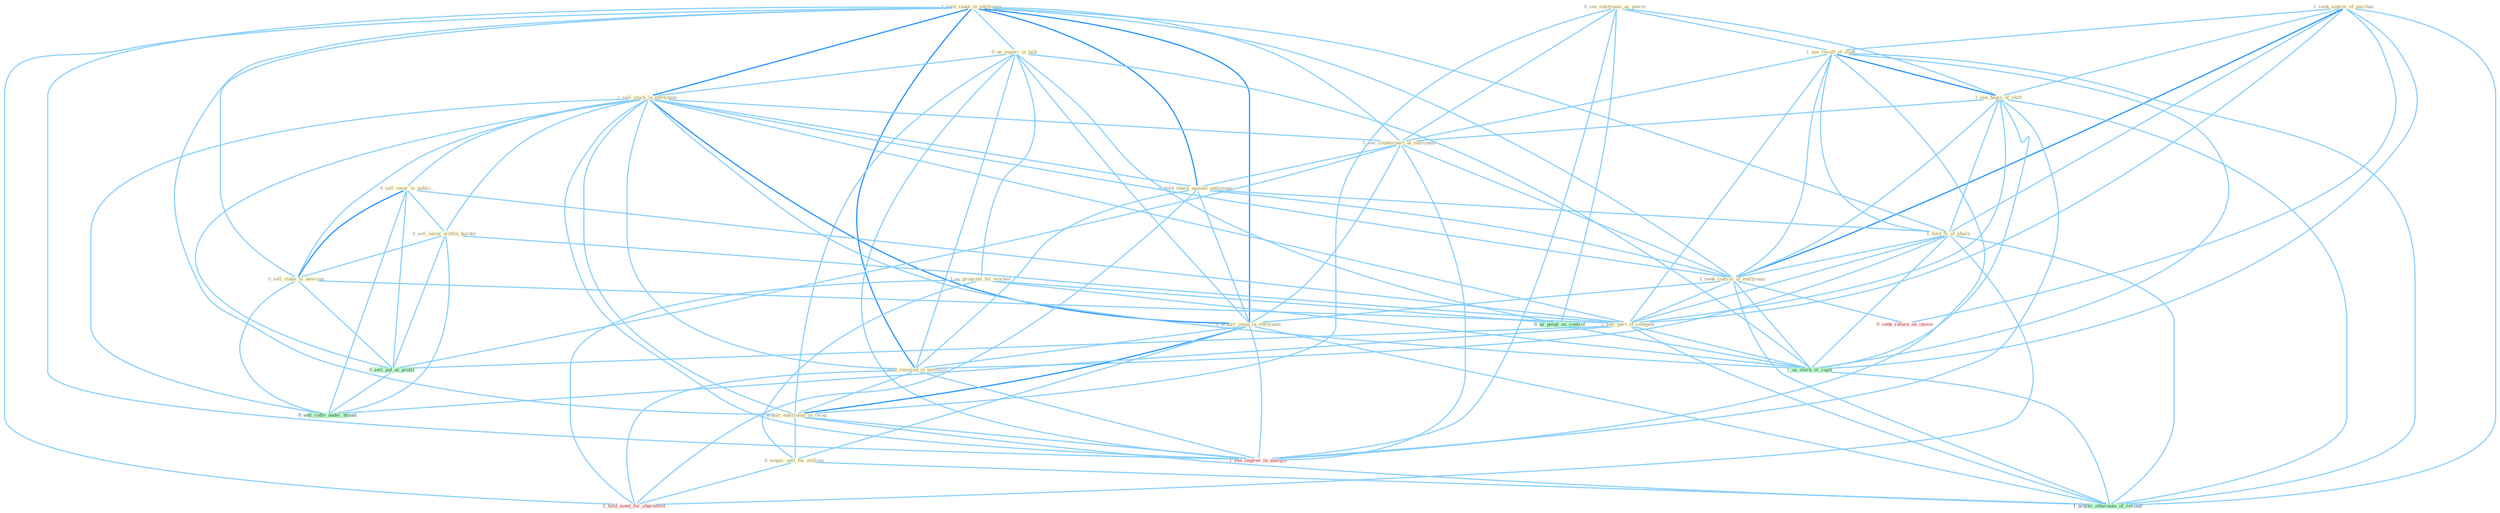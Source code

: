Graph G{ 
    node
    [shape=polygon,style=filled,width=.5,height=.06,color="#BDFCC9",fixedsize=true,fontsize=4,
    fontcolor="#2f4f4f"];
    {node
    [color="#ffffe0", fontcolor="#8b7d6b"] "1_seek_approv_of_purchas " "0_see_entitynam_as_power " "1_hold_stake_in_entitynam " "0_us_experi_in_talk " "1_see_result_of_studi " "1_sell_stock_in_entitynam " "1_see_begin_of_shift " "0_sell_insur_to_public " "0_sell_secur_within_border " "1_us_program_for_worker " "1_see_counterpart_at_entitynam " "0_hold_share_against_entitynam " "1_hold_%_of_share " "0_sell_stake_to_newcom " "1_seek_control_of_entitynam " "0_acquir_imag_in_entitynam " "0_hold_remaind_in_portfolio " "1_sell_part_of_compani " "0_acquir_entitynam_in_swap " "0_acquir_unit_for_million "}
{node [color="#fff0f5", fontcolor="#b22222"] "0_seek_return_on_invest " "1_see_improv_in_margin " "1_hold_meet_for_sharehold "}
edge [color="#B0E2FF"];

	"1_seek_approv_of_purchas " -- "1_see_result_of_studi " [w="1", color="#87cefa" ];
	"1_seek_approv_of_purchas " -- "1_see_begin_of_shift " [w="1", color="#87cefa" ];
	"1_seek_approv_of_purchas " -- "1_hold_%_of_share " [w="1", color="#87cefa" ];
	"1_seek_approv_of_purchas " -- "1_seek_control_of_entitynam " [w="2", color="#1e90ff" , len=0.8];
	"1_seek_approv_of_purchas " -- "1_sell_part_of_compani " [w="1", color="#87cefa" ];
	"1_seek_approv_of_purchas " -- "0_seek_return_on_invest " [w="1", color="#87cefa" ];
	"1_seek_approv_of_purchas " -- "1_us_stock_of_capit " [w="1", color="#87cefa" ];
	"1_seek_approv_of_purchas " -- "1_acquir_othernum_of_restaur " [w="1", color="#87cefa" ];
	"0_see_entitynam_as_power " -- "1_see_result_of_studi " [w="1", color="#87cefa" ];
	"0_see_entitynam_as_power " -- "1_see_begin_of_shift " [w="1", color="#87cefa" ];
	"0_see_entitynam_as_power " -- "1_see_counterpart_at_entitynam " [w="1", color="#87cefa" ];
	"0_see_entitynam_as_power " -- "0_acquir_entitynam_in_swap " [w="1", color="#87cefa" ];
	"0_see_entitynam_as_power " -- "0_us_peopl_as_control " [w="1", color="#87cefa" ];
	"0_see_entitynam_as_power " -- "1_see_improv_in_margin " [w="1", color="#87cefa" ];
	"1_hold_stake_in_entitynam " -- "0_us_experi_in_talk " [w="1", color="#87cefa" ];
	"1_hold_stake_in_entitynam " -- "1_sell_stock_in_entitynam " [w="2", color="#1e90ff" , len=0.8];
	"1_hold_stake_in_entitynam " -- "1_see_counterpart_at_entitynam " [w="1", color="#87cefa" ];
	"1_hold_stake_in_entitynam " -- "0_hold_share_against_entitynam " [w="2", color="#1e90ff" , len=0.8];
	"1_hold_stake_in_entitynam " -- "1_hold_%_of_share " [w="1", color="#87cefa" ];
	"1_hold_stake_in_entitynam " -- "0_sell_stake_to_newcom " [w="1", color="#87cefa" ];
	"1_hold_stake_in_entitynam " -- "1_seek_control_of_entitynam " [w="1", color="#87cefa" ];
	"1_hold_stake_in_entitynam " -- "0_acquir_imag_in_entitynam " [w="2", color="#1e90ff" , len=0.8];
	"1_hold_stake_in_entitynam " -- "0_hold_remaind_in_portfolio " [w="2", color="#1e90ff" , len=0.8];
	"1_hold_stake_in_entitynam " -- "0_acquir_entitynam_in_swap " [w="1", color="#87cefa" ];
	"1_hold_stake_in_entitynam " -- "1_see_improv_in_margin " [w="1", color="#87cefa" ];
	"1_hold_stake_in_entitynam " -- "1_hold_meet_for_sharehold " [w="1", color="#87cefa" ];
	"0_us_experi_in_talk " -- "1_sell_stock_in_entitynam " [w="1", color="#87cefa" ];
	"0_us_experi_in_talk " -- "1_us_program_for_worker " [w="1", color="#87cefa" ];
	"0_us_experi_in_talk " -- "0_acquir_imag_in_entitynam " [w="1", color="#87cefa" ];
	"0_us_experi_in_talk " -- "0_hold_remaind_in_portfolio " [w="1", color="#87cefa" ];
	"0_us_experi_in_talk " -- "0_acquir_entitynam_in_swap " [w="1", color="#87cefa" ];
	"0_us_experi_in_talk " -- "0_us_peopl_as_control " [w="1", color="#87cefa" ];
	"0_us_experi_in_talk " -- "1_us_stock_of_capit " [w="1", color="#87cefa" ];
	"0_us_experi_in_talk " -- "1_see_improv_in_margin " [w="1", color="#87cefa" ];
	"1_see_result_of_studi " -- "1_see_begin_of_shift " [w="2", color="#1e90ff" , len=0.8];
	"1_see_result_of_studi " -- "1_see_counterpart_at_entitynam " [w="1", color="#87cefa" ];
	"1_see_result_of_studi " -- "1_hold_%_of_share " [w="1", color="#87cefa" ];
	"1_see_result_of_studi " -- "1_seek_control_of_entitynam " [w="1", color="#87cefa" ];
	"1_see_result_of_studi " -- "1_sell_part_of_compani " [w="1", color="#87cefa" ];
	"1_see_result_of_studi " -- "1_us_stock_of_capit " [w="1", color="#87cefa" ];
	"1_see_result_of_studi " -- "1_see_improv_in_margin " [w="1", color="#87cefa" ];
	"1_see_result_of_studi " -- "1_acquir_othernum_of_restaur " [w="1", color="#87cefa" ];
	"1_sell_stock_in_entitynam " -- "0_sell_insur_to_public " [w="1", color="#87cefa" ];
	"1_sell_stock_in_entitynam " -- "0_sell_secur_within_border " [w="1", color="#87cefa" ];
	"1_sell_stock_in_entitynam " -- "1_see_counterpart_at_entitynam " [w="1", color="#87cefa" ];
	"1_sell_stock_in_entitynam " -- "0_hold_share_against_entitynam " [w="1", color="#87cefa" ];
	"1_sell_stock_in_entitynam " -- "0_sell_stake_to_newcom " [w="1", color="#87cefa" ];
	"1_sell_stock_in_entitynam " -- "1_seek_control_of_entitynam " [w="1", color="#87cefa" ];
	"1_sell_stock_in_entitynam " -- "0_acquir_imag_in_entitynam " [w="2", color="#1e90ff" , len=0.8];
	"1_sell_stock_in_entitynam " -- "0_hold_remaind_in_portfolio " [w="1", color="#87cefa" ];
	"1_sell_stock_in_entitynam " -- "1_sell_part_of_compani " [w="1", color="#87cefa" ];
	"1_sell_stock_in_entitynam " -- "0_acquir_entitynam_in_swap " [w="1", color="#87cefa" ];
	"1_sell_stock_in_entitynam " -- "0_sell_put_at_profit " [w="1", color="#87cefa" ];
	"1_sell_stock_in_entitynam " -- "1_us_stock_of_capit " [w="1", color="#87cefa" ];
	"1_sell_stock_in_entitynam " -- "1_see_improv_in_margin " [w="1", color="#87cefa" ];
	"1_sell_stock_in_entitynam " -- "0_sell_coffe_under_brand " [w="1", color="#87cefa" ];
	"1_see_begin_of_shift " -- "1_see_counterpart_at_entitynam " [w="1", color="#87cefa" ];
	"1_see_begin_of_shift " -- "1_hold_%_of_share " [w="1", color="#87cefa" ];
	"1_see_begin_of_shift " -- "1_seek_control_of_entitynam " [w="1", color="#87cefa" ];
	"1_see_begin_of_shift " -- "1_sell_part_of_compani " [w="1", color="#87cefa" ];
	"1_see_begin_of_shift " -- "1_us_stock_of_capit " [w="1", color="#87cefa" ];
	"1_see_begin_of_shift " -- "1_see_improv_in_margin " [w="1", color="#87cefa" ];
	"1_see_begin_of_shift " -- "1_acquir_othernum_of_restaur " [w="1", color="#87cefa" ];
	"0_sell_insur_to_public " -- "0_sell_secur_within_border " [w="1", color="#87cefa" ];
	"0_sell_insur_to_public " -- "0_sell_stake_to_newcom " [w="2", color="#1e90ff" , len=0.8];
	"0_sell_insur_to_public " -- "1_sell_part_of_compani " [w="1", color="#87cefa" ];
	"0_sell_insur_to_public " -- "0_sell_put_at_profit " [w="1", color="#87cefa" ];
	"0_sell_insur_to_public " -- "0_sell_coffe_under_brand " [w="1", color="#87cefa" ];
	"0_sell_secur_within_border " -- "0_sell_stake_to_newcom " [w="1", color="#87cefa" ];
	"0_sell_secur_within_border " -- "1_sell_part_of_compani " [w="1", color="#87cefa" ];
	"0_sell_secur_within_border " -- "0_sell_put_at_profit " [w="1", color="#87cefa" ];
	"0_sell_secur_within_border " -- "0_sell_coffe_under_brand " [w="1", color="#87cefa" ];
	"1_us_program_for_worker " -- "0_acquir_unit_for_million " [w="1", color="#87cefa" ];
	"1_us_program_for_worker " -- "0_us_peopl_as_control " [w="1", color="#87cefa" ];
	"1_us_program_for_worker " -- "1_us_stock_of_capit " [w="1", color="#87cefa" ];
	"1_us_program_for_worker " -- "1_hold_meet_for_sharehold " [w="1", color="#87cefa" ];
	"1_see_counterpart_at_entitynam " -- "0_hold_share_against_entitynam " [w="1", color="#87cefa" ];
	"1_see_counterpart_at_entitynam " -- "1_seek_control_of_entitynam " [w="1", color="#87cefa" ];
	"1_see_counterpart_at_entitynam " -- "0_acquir_imag_in_entitynam " [w="1", color="#87cefa" ];
	"1_see_counterpart_at_entitynam " -- "0_sell_put_at_profit " [w="1", color="#87cefa" ];
	"1_see_counterpart_at_entitynam " -- "1_see_improv_in_margin " [w="1", color="#87cefa" ];
	"0_hold_share_against_entitynam " -- "1_hold_%_of_share " [w="1", color="#87cefa" ];
	"0_hold_share_against_entitynam " -- "1_seek_control_of_entitynam " [w="1", color="#87cefa" ];
	"0_hold_share_against_entitynam " -- "0_acquir_imag_in_entitynam " [w="1", color="#87cefa" ];
	"0_hold_share_against_entitynam " -- "0_hold_remaind_in_portfolio " [w="1", color="#87cefa" ];
	"0_hold_share_against_entitynam " -- "1_hold_meet_for_sharehold " [w="1", color="#87cefa" ];
	"1_hold_%_of_share " -- "1_seek_control_of_entitynam " [w="1", color="#87cefa" ];
	"1_hold_%_of_share " -- "0_hold_remaind_in_portfolio " [w="1", color="#87cefa" ];
	"1_hold_%_of_share " -- "1_sell_part_of_compani " [w="1", color="#87cefa" ];
	"1_hold_%_of_share " -- "1_us_stock_of_capit " [w="1", color="#87cefa" ];
	"1_hold_%_of_share " -- "1_hold_meet_for_sharehold " [w="1", color="#87cefa" ];
	"1_hold_%_of_share " -- "1_acquir_othernum_of_restaur " [w="1", color="#87cefa" ];
	"0_sell_stake_to_newcom " -- "1_sell_part_of_compani " [w="1", color="#87cefa" ];
	"0_sell_stake_to_newcom " -- "0_sell_put_at_profit " [w="1", color="#87cefa" ];
	"0_sell_stake_to_newcom " -- "0_sell_coffe_under_brand " [w="1", color="#87cefa" ];
	"1_seek_control_of_entitynam " -- "0_acquir_imag_in_entitynam " [w="1", color="#87cefa" ];
	"1_seek_control_of_entitynam " -- "1_sell_part_of_compani " [w="1", color="#87cefa" ];
	"1_seek_control_of_entitynam " -- "0_seek_return_on_invest " [w="1", color="#87cefa" ];
	"1_seek_control_of_entitynam " -- "1_us_stock_of_capit " [w="1", color="#87cefa" ];
	"1_seek_control_of_entitynam " -- "1_acquir_othernum_of_restaur " [w="1", color="#87cefa" ];
	"0_acquir_imag_in_entitynam " -- "0_hold_remaind_in_portfolio " [w="1", color="#87cefa" ];
	"0_acquir_imag_in_entitynam " -- "0_acquir_entitynam_in_swap " [w="2", color="#1e90ff" , len=0.8];
	"0_acquir_imag_in_entitynam " -- "0_acquir_unit_for_million " [w="1", color="#87cefa" ];
	"0_acquir_imag_in_entitynam " -- "1_see_improv_in_margin " [w="1", color="#87cefa" ];
	"0_acquir_imag_in_entitynam " -- "1_acquir_othernum_of_restaur " [w="1", color="#87cefa" ];
	"0_hold_remaind_in_portfolio " -- "0_acquir_entitynam_in_swap " [w="1", color="#87cefa" ];
	"0_hold_remaind_in_portfolio " -- "1_see_improv_in_margin " [w="1", color="#87cefa" ];
	"0_hold_remaind_in_portfolio " -- "1_hold_meet_for_sharehold " [w="1", color="#87cefa" ];
	"1_sell_part_of_compani " -- "0_sell_put_at_profit " [w="1", color="#87cefa" ];
	"1_sell_part_of_compani " -- "1_us_stock_of_capit " [w="1", color="#87cefa" ];
	"1_sell_part_of_compani " -- "0_sell_coffe_under_brand " [w="1", color="#87cefa" ];
	"1_sell_part_of_compani " -- "1_acquir_othernum_of_restaur " [w="1", color="#87cefa" ];
	"0_acquir_entitynam_in_swap " -- "0_acquir_unit_for_million " [w="1", color="#87cefa" ];
	"0_acquir_entitynam_in_swap " -- "1_see_improv_in_margin " [w="1", color="#87cefa" ];
	"0_acquir_entitynam_in_swap " -- "1_acquir_othernum_of_restaur " [w="1", color="#87cefa" ];
	"0_acquir_unit_for_million " -- "1_hold_meet_for_sharehold " [w="1", color="#87cefa" ];
	"0_acquir_unit_for_million " -- "1_acquir_othernum_of_restaur " [w="1", color="#87cefa" ];
	"0_us_peopl_as_control " -- "1_us_stock_of_capit " [w="1", color="#87cefa" ];
	"0_sell_put_at_profit " -- "0_sell_coffe_under_brand " [w="1", color="#87cefa" ];
	"1_us_stock_of_capit " -- "1_acquir_othernum_of_restaur " [w="1", color="#87cefa" ];
}